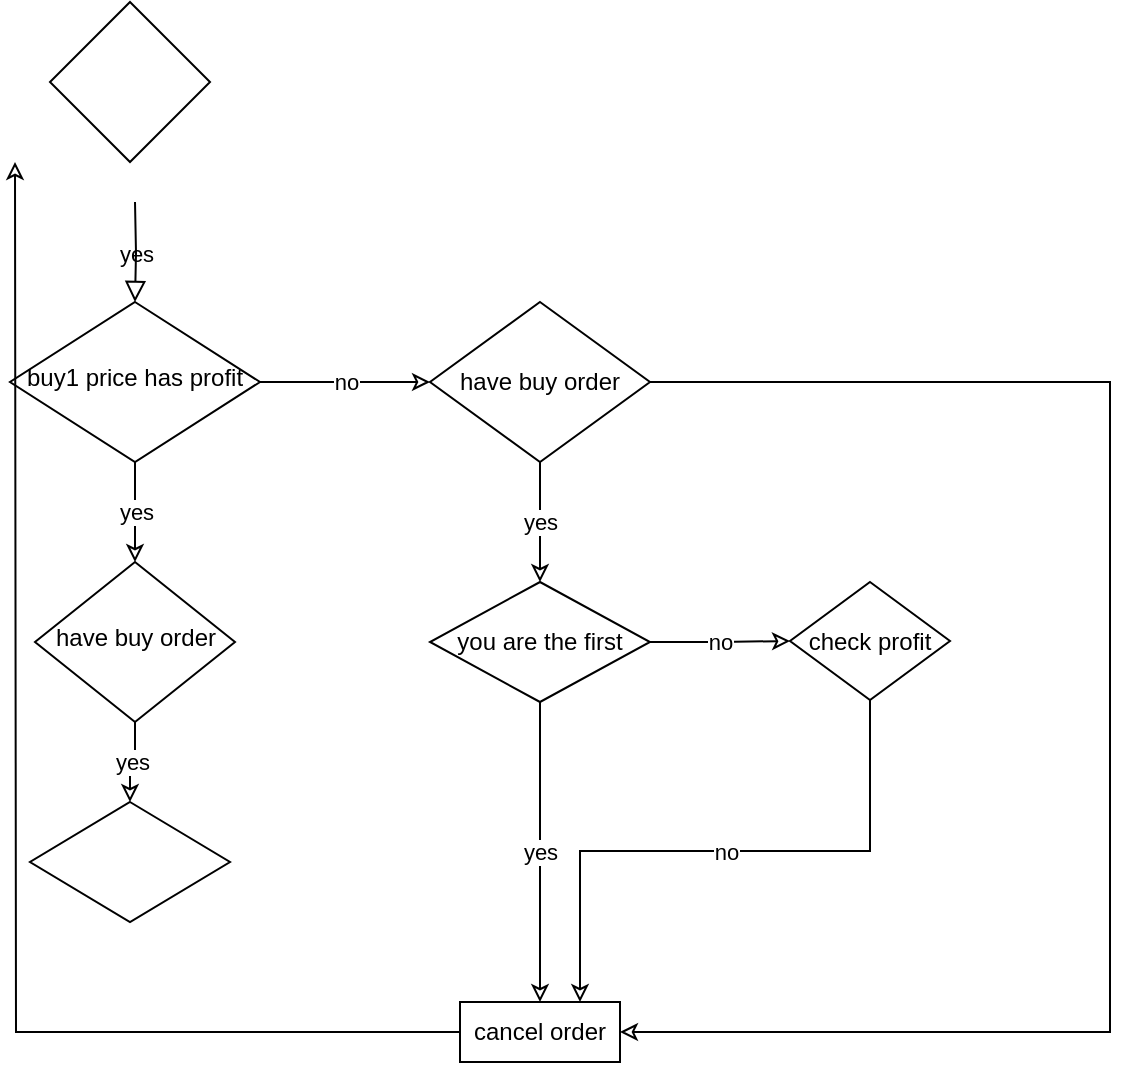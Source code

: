 <mxfile version="20.2.6" type="github" pages="3">
  <diagram id="C5RBs43oDa-KdzZeNtuy" name="Page-1">
    <mxGraphModel dx="1422" dy="762" grid="1" gridSize="10" guides="1" tooltips="1" connect="1" arrows="1" fold="1" page="1" pageScale="1" pageWidth="827" pageHeight="1169" math="0" shadow="0">
      <root>
        <mxCell id="WIyWlLk6GJQsqaUBKTNV-0" />
        <mxCell id="WIyWlLk6GJQsqaUBKTNV-1" parent="WIyWlLk6GJQsqaUBKTNV-0" />
        <mxCell id="WIyWlLk6GJQsqaUBKTNV-2" value="yes" style="rounded=0;html=1;jettySize=auto;orthogonalLoop=1;fontSize=11;endArrow=block;endFill=0;endSize=8;strokeWidth=1;shadow=0;labelBackgroundColor=none;edgeStyle=orthogonalEdgeStyle;" parent="WIyWlLk6GJQsqaUBKTNV-1" target="WIyWlLk6GJQsqaUBKTNV-6" edge="1">
          <mxGeometry relative="1" as="geometry">
            <mxPoint x="202.5" y="120" as="sourcePoint" />
          </mxGeometry>
        </mxCell>
        <mxCell id="tw2xTKaGi2x48P6zdcK0-10" value="no" style="rounded=0;orthogonalLoop=1;jettySize=auto;html=1;exitX=1;exitY=0.5;exitDx=0;exitDy=0;entryX=0;entryY=0.5;entryDx=0;entryDy=0;edgeStyle=orthogonalEdgeStyle;endFill=0;" parent="WIyWlLk6GJQsqaUBKTNV-1" source="WIyWlLk6GJQsqaUBKTNV-6" target="tw2xTKaGi2x48P6zdcK0-0" edge="1">
          <mxGeometry relative="1" as="geometry">
            <mxPoint x="320" y="210" as="targetPoint" />
          </mxGeometry>
        </mxCell>
        <mxCell id="tw2xTKaGi2x48P6zdcK0-20" value="yes" style="edgeStyle=orthogonalEdgeStyle;rounded=0;orthogonalLoop=1;jettySize=auto;html=1;exitX=0.5;exitY=1;exitDx=0;exitDy=0;entryX=0.5;entryY=0;entryDx=0;entryDy=0;endFill=0;" parent="WIyWlLk6GJQsqaUBKTNV-1" source="WIyWlLk6GJQsqaUBKTNV-6" target="WIyWlLk6GJQsqaUBKTNV-10" edge="1">
          <mxGeometry relative="1" as="geometry" />
        </mxCell>
        <mxCell id="WIyWlLk6GJQsqaUBKTNV-6" value="buy1 price has profit" style="rhombus;whiteSpace=wrap;html=1;shadow=0;fontFamily=Helvetica;fontSize=12;align=center;strokeWidth=1;spacing=6;spacingTop=-4;" parent="WIyWlLk6GJQsqaUBKTNV-1" vertex="1">
          <mxGeometry x="140" y="170" width="125" height="80" as="geometry" />
        </mxCell>
        <mxCell id="tw2xTKaGi2x48P6zdcK0-23" value="yes" style="edgeStyle=orthogonalEdgeStyle;rounded=0;orthogonalLoop=1;jettySize=auto;html=1;exitX=0.5;exitY=1;exitDx=0;exitDy=0;entryX=0.5;entryY=0;entryDx=0;entryDy=0;endFill=0;" parent="WIyWlLk6GJQsqaUBKTNV-1" source="WIyWlLk6GJQsqaUBKTNV-10" target="tw2xTKaGi2x48P6zdcK0-22" edge="1">
          <mxGeometry relative="1" as="geometry" />
        </mxCell>
        <mxCell id="WIyWlLk6GJQsqaUBKTNV-10" value="have buy order" style="rhombus;whiteSpace=wrap;html=1;shadow=0;fontFamily=Helvetica;fontSize=12;align=center;strokeWidth=1;spacing=6;spacingTop=-4;" parent="WIyWlLk6GJQsqaUBKTNV-1" vertex="1">
          <mxGeometry x="152.5" y="300" width="100" height="80" as="geometry" />
        </mxCell>
        <mxCell id="tw2xTKaGi2x48P6zdcK0-14" value="yes" style="edgeStyle=orthogonalEdgeStyle;rounded=0;orthogonalLoop=1;jettySize=auto;html=1;exitX=0.5;exitY=1;exitDx=0;exitDy=0;entryX=0.5;entryY=0;entryDx=0;entryDy=0;endFill=0;" parent="WIyWlLk6GJQsqaUBKTNV-1" source="tw2xTKaGi2x48P6zdcK0-0" target="tw2xTKaGi2x48P6zdcK0-13" edge="1">
          <mxGeometry relative="1" as="geometry" />
        </mxCell>
        <mxCell id="tw2xTKaGi2x48P6zdcK0-27" style="edgeStyle=orthogonalEdgeStyle;rounded=0;orthogonalLoop=1;jettySize=auto;html=1;exitX=1;exitY=0.5;exitDx=0;exitDy=0;entryX=1;entryY=0.5;entryDx=0;entryDy=0;endFill=0;" parent="WIyWlLk6GJQsqaUBKTNV-1" source="tw2xTKaGi2x48P6zdcK0-0" target="tw2xTKaGi2x48P6zdcK0-17" edge="1">
          <mxGeometry relative="1" as="geometry">
            <Array as="points">
              <mxPoint x="690" y="210" />
              <mxPoint x="690" y="535" />
            </Array>
          </mxGeometry>
        </mxCell>
        <mxCell id="tw2xTKaGi2x48P6zdcK0-0" value="have buy order" style="rhombus;whiteSpace=wrap;html=1;" parent="WIyWlLk6GJQsqaUBKTNV-1" vertex="1">
          <mxGeometry x="350" y="170" width="110" height="80" as="geometry" />
        </mxCell>
        <mxCell id="tw2xTKaGi2x48P6zdcK0-18" value="yes" style="edgeStyle=orthogonalEdgeStyle;rounded=0;orthogonalLoop=1;jettySize=auto;html=1;exitX=0.5;exitY=1;exitDx=0;exitDy=0;entryX=0.5;entryY=0;entryDx=0;entryDy=0;endFill=0;" parent="WIyWlLk6GJQsqaUBKTNV-1" source="tw2xTKaGi2x48P6zdcK0-13" target="tw2xTKaGi2x48P6zdcK0-17" edge="1">
          <mxGeometry relative="1" as="geometry" />
        </mxCell>
        <mxCell id="tw2xTKaGi2x48P6zdcK0-19" value="no" style="edgeStyle=orthogonalEdgeStyle;rounded=0;orthogonalLoop=1;jettySize=auto;html=1;exitX=1;exitY=0.5;exitDx=0;exitDy=0;entryX=0;entryY=0.5;entryDx=0;entryDy=0;endFill=0;" parent="WIyWlLk6GJQsqaUBKTNV-1" source="tw2xTKaGi2x48P6zdcK0-13" target="tw2xTKaGi2x48P6zdcK0-15" edge="1">
          <mxGeometry relative="1" as="geometry" />
        </mxCell>
        <mxCell id="tw2xTKaGi2x48P6zdcK0-13" value="you are the first" style="rhombus;whiteSpace=wrap;html=1;" parent="WIyWlLk6GJQsqaUBKTNV-1" vertex="1">
          <mxGeometry x="350" y="310" width="110" height="60" as="geometry" />
        </mxCell>
        <mxCell id="tw2xTKaGi2x48P6zdcK0-31" value="no" style="edgeStyle=orthogonalEdgeStyle;rounded=0;orthogonalLoop=1;jettySize=auto;html=1;exitX=0.5;exitY=1;exitDx=0;exitDy=0;entryX=0.75;entryY=0;entryDx=0;entryDy=0;endFill=0;" parent="WIyWlLk6GJQsqaUBKTNV-1" source="tw2xTKaGi2x48P6zdcK0-15" target="tw2xTKaGi2x48P6zdcK0-17" edge="1">
          <mxGeometry relative="1" as="geometry" />
        </mxCell>
        <mxCell id="tw2xTKaGi2x48P6zdcK0-15" value="check profit" style="rhombus;whiteSpace=wrap;html=1;" parent="WIyWlLk6GJQsqaUBKTNV-1" vertex="1">
          <mxGeometry x="530" y="310" width="80" height="59" as="geometry" />
        </mxCell>
        <mxCell id="tw2xTKaGi2x48P6zdcK0-29" style="edgeStyle=orthogonalEdgeStyle;rounded=0;orthogonalLoop=1;jettySize=auto;html=1;exitX=0;exitY=0.5;exitDx=0;exitDy=0;entryX=0;entryY=0.5;entryDx=0;entryDy=0;endFill=0;" parent="WIyWlLk6GJQsqaUBKTNV-1" source="tw2xTKaGi2x48P6zdcK0-17" edge="1">
          <mxGeometry relative="1" as="geometry">
            <mxPoint x="142.5" y="100" as="targetPoint" />
          </mxGeometry>
        </mxCell>
        <mxCell id="tw2xTKaGi2x48P6zdcK0-17" value="cancel order" style="rounded=0;whiteSpace=wrap;html=1;" parent="WIyWlLk6GJQsqaUBKTNV-1" vertex="1">
          <mxGeometry x="365" y="520" width="80" height="30" as="geometry" />
        </mxCell>
        <mxCell id="tw2xTKaGi2x48P6zdcK0-22" value="" style="rhombus;whiteSpace=wrap;html=1;" parent="WIyWlLk6GJQsqaUBKTNV-1" vertex="1">
          <mxGeometry x="150" y="420" width="100" height="60" as="geometry" />
        </mxCell>
        <mxCell id="tw2xTKaGi2x48P6zdcK0-33" value="" style="rhombus;whiteSpace=wrap;html=1;" parent="WIyWlLk6GJQsqaUBKTNV-1" vertex="1">
          <mxGeometry x="160" y="20" width="80" height="80" as="geometry" />
        </mxCell>
      </root>
    </mxGraphModel>
  </diagram>
  <diagram id="wUv5vs8tafjelER067C-" name="第 2 页">
    <mxGraphModel dx="981" dy="526" grid="1" gridSize="10" guides="1" tooltips="1" connect="1" arrows="1" fold="1" page="1" pageScale="1" pageWidth="827" pageHeight="1169" math="0" shadow="0">
      <root>
        <mxCell id="0" />
        <mxCell id="1" parent="0" />
        <mxCell id="pSIYBQQN993DUjzR50K6-4" value="yes" style="edgeStyle=orthogonalEdgeStyle;rounded=0;orthogonalLoop=1;jettySize=auto;html=1;exitX=0.5;exitY=1;exitDx=0;exitDy=0;entryX=0.5;entryY=0;entryDx=0;entryDy=0;endFill=0;" parent="1" source="pSIYBQQN993DUjzR50K6-1" target="pSIYBQQN993DUjzR50K6-2" edge="1">
          <mxGeometry relative="1" as="geometry" />
        </mxCell>
        <mxCell id="pSIYBQQN993DUjzR50K6-5" value="no" style="edgeStyle=orthogonalEdgeStyle;rounded=0;orthogonalLoop=1;jettySize=auto;html=1;exitX=1;exitY=0.5;exitDx=0;exitDy=0;entryX=0;entryY=0.5;entryDx=0;entryDy=0;endFill=0;" parent="1" source="pSIYBQQN993DUjzR50K6-1" target="pSIYBQQN993DUjzR50K6-3" edge="1">
          <mxGeometry relative="1" as="geometry" />
        </mxCell>
        <mxCell id="pSIYBQQN993DUjzR50K6-1" value="have buy order" style="rhombus;whiteSpace=wrap;html=1;" parent="1" vertex="1">
          <mxGeometry x="120" y="140" width="80" height="80" as="geometry" />
        </mxCell>
        <mxCell id="vU_3RdmE1CqUHUkZFL_s-10" value="yes" style="edgeStyle=orthogonalEdgeStyle;rounded=0;orthogonalLoop=1;jettySize=auto;html=1;exitX=0.5;exitY=1;exitDx=0;exitDy=0;entryX=0.5;entryY=0;entryDx=0;entryDy=0;endFill=0;" parent="1" source="pSIYBQQN993DUjzR50K6-2" target="vU_3RdmE1CqUHUkZFL_s-2" edge="1">
          <mxGeometry relative="1" as="geometry" />
        </mxCell>
        <mxCell id="F5pXr5OC6Cfdmg1xHvI2-13" value="no" style="edgeStyle=orthogonalEdgeStyle;rounded=0;orthogonalLoop=1;jettySize=auto;html=1;endFill=0;" parent="1" source="pSIYBQQN993DUjzR50K6-2" target="F5pXr5OC6Cfdmg1xHvI2-12" edge="1">
          <mxGeometry relative="1" as="geometry" />
        </mxCell>
        <mxCell id="pSIYBQQN993DUjzR50K6-2" value="you are the first" style="rhombus;whiteSpace=wrap;html=1;" parent="1" vertex="1">
          <mxGeometry x="120" y="290" width="80" height="80" as="geometry" />
        </mxCell>
        <mxCell id="vU_3RdmE1CqUHUkZFL_s-7" value="yes" style="edgeStyle=orthogonalEdgeStyle;rounded=0;orthogonalLoop=1;jettySize=auto;html=1;exitX=0.5;exitY=1;exitDx=0;exitDy=0;entryX=0.5;entryY=0;entryDx=0;entryDy=0;endFill=0;" parent="1" source="pSIYBQQN993DUjzR50K6-3" target="vU_3RdmE1CqUHUkZFL_s-6" edge="1">
          <mxGeometry relative="1" as="geometry">
            <Array as="points">
              <mxPoint x="323" y="250" />
              <mxPoint x="505" y="250" />
            </Array>
          </mxGeometry>
        </mxCell>
        <mxCell id="vU_3RdmE1CqUHUkZFL_s-9" value="no" style="edgeStyle=orthogonalEdgeStyle;rounded=0;orthogonalLoop=1;jettySize=auto;html=1;exitX=1;exitY=0.5;exitDx=0;exitDy=0;entryX=1;entryY=0.5;entryDx=0;entryDy=0;endFill=0;" parent="1" source="pSIYBQQN993DUjzR50K6-3" target="vU_3RdmE1CqUHUkZFL_s-8" edge="1">
          <mxGeometry x="-0.62" relative="1" as="geometry">
            <Array as="points">
              <mxPoint x="383" y="180" />
              <mxPoint x="383" y="705" />
            </Array>
            <mxPoint as="offset" />
          </mxGeometry>
        </mxCell>
        <mxCell id="pSIYBQQN993DUjzR50K6-3" value="buy1 have profit?" style="rhombus;whiteSpace=wrap;html=1;" parent="1" vertex="1">
          <mxGeometry x="283" y="140" width="80" height="80" as="geometry" />
        </mxCell>
        <mxCell id="F5pXr5OC6Cfdmg1xHvI2-1" value="yes" style="edgeStyle=orthogonalEdgeStyle;rounded=0;orthogonalLoop=1;jettySize=auto;html=1;exitX=0.5;exitY=1;exitDx=0;exitDy=0;endFill=0;" parent="1" source="vU_3RdmE1CqUHUkZFL_s-2" target="F5pXr5OC6Cfdmg1xHvI2-2" edge="1">
          <mxGeometry relative="1" as="geometry">
            <mxPoint x="160" y="560" as="targetPoint" />
          </mxGeometry>
        </mxCell>
        <mxCell id="F5pXr5OC6Cfdmg1xHvI2-15" value="no" style="edgeStyle=orthogonalEdgeStyle;rounded=0;orthogonalLoop=1;jettySize=auto;html=1;exitX=0;exitY=0.5;exitDx=0;exitDy=0;entryX=0;entryY=0.5;entryDx=0;entryDy=0;endFill=0;" parent="1" source="vU_3RdmE1CqUHUkZFL_s-2" target="F5pXr5OC6Cfdmg1xHvI2-6" edge="1">
          <mxGeometry relative="1" as="geometry" />
        </mxCell>
        <mxCell id="vU_3RdmE1CqUHUkZFL_s-2" value="have profit" style="rhombus;whiteSpace=wrap;html=1;" parent="1" vertex="1">
          <mxGeometry x="120" y="430" width="80" height="80" as="geometry" />
        </mxCell>
        <mxCell id="vU_3RdmE1CqUHUkZFL_s-6" value="buy" style="ellipse;whiteSpace=wrap;html=1;" parent="1" vertex="1">
          <mxGeometry x="470" y="690" width="70" height="30" as="geometry" />
        </mxCell>
        <mxCell id="vU_3RdmE1CqUHUkZFL_s-8" value="none" style="ellipse;whiteSpace=wrap;html=1;" parent="1" vertex="1">
          <mxGeometry x="285" y="690" width="70" height="30" as="geometry" />
        </mxCell>
        <mxCell id="F5pXr5OC6Cfdmg1xHvI2-7" value="yes" style="edgeStyle=orthogonalEdgeStyle;rounded=0;orthogonalLoop=1;jettySize=auto;html=1;endFill=0;" parent="1" source="F5pXr5OC6Cfdmg1xHvI2-2" target="F5pXr5OC6Cfdmg1xHvI2-6" edge="1">
          <mxGeometry relative="1" as="geometry" />
        </mxCell>
        <mxCell id="F5pXr5OC6Cfdmg1xHvI2-23" style="edgeStyle=orthogonalEdgeStyle;rounded=0;orthogonalLoop=1;jettySize=auto;html=1;exitX=1;exitY=0.5;exitDx=0;exitDy=0;entryX=0;entryY=0.5;entryDx=0;entryDy=0;endFill=0;" parent="1" source="F5pXr5OC6Cfdmg1xHvI2-2" target="vU_3RdmE1CqUHUkZFL_s-8" edge="1">
          <mxGeometry relative="1" as="geometry" />
        </mxCell>
        <mxCell id="F5pXr5OC6Cfdmg1xHvI2-2" value="too high" style="rhombus;whiteSpace=wrap;html=1;" parent="1" vertex="1">
          <mxGeometry x="120" y="560" width="80" height="80" as="geometry" />
        </mxCell>
        <mxCell id="F5pXr5OC6Cfdmg1xHvI2-6" value="cancel" style="ellipse;whiteSpace=wrap;html=1;" parent="1" vertex="1">
          <mxGeometry x="130" y="690" width="60" height="30" as="geometry" />
        </mxCell>
        <mxCell id="F5pXr5OC6Cfdmg1xHvI2-9" style="edgeStyle=orthogonalEdgeStyle;rounded=0;orthogonalLoop=1;jettySize=auto;html=1;exitX=1;exitY=1;exitDx=0;exitDy=0;entryX=1;entryY=1;entryDx=0;entryDy=0;endFill=0;" parent="1" source="pSIYBQQN993DUjzR50K6-3" target="pSIYBQQN993DUjzR50K6-3" edge="1">
          <mxGeometry relative="1" as="geometry" />
        </mxCell>
        <mxCell id="F5pXr5OC6Cfdmg1xHvI2-17" value="" style="edgeStyle=orthogonalEdgeStyle;rounded=0;orthogonalLoop=1;jettySize=auto;html=1;endFill=0;" parent="1" source="F5pXr5OC6Cfdmg1xHvI2-12" target="F5pXr5OC6Cfdmg1xHvI2-16" edge="1">
          <mxGeometry relative="1" as="geometry" />
        </mxCell>
        <mxCell id="F5pXr5OC6Cfdmg1xHvI2-21" value="no" style="edgeStyle=orthogonalEdgeStyle;rounded=0;orthogonalLoop=1;jettySize=auto;html=1;exitX=1;exitY=0.5;exitDx=0;exitDy=0;entryX=0.5;entryY=1;entryDx=0;entryDy=0;endFill=0;" parent="1" source="F5pXr5OC6Cfdmg1xHvI2-12" target="F5pXr5OC6Cfdmg1xHvI2-6" edge="1">
          <mxGeometry x="-0.307" relative="1" as="geometry">
            <Array as="points">
              <mxPoint x="420" y="330" />
              <mxPoint x="420" y="740" />
              <mxPoint x="160" y="740" />
            </Array>
            <mxPoint as="offset" />
          </mxGeometry>
        </mxCell>
        <mxCell id="F5pXr5OC6Cfdmg1xHvI2-12" value="check profit" style="rhombus;whiteSpace=wrap;html=1;" parent="1" vertex="1">
          <mxGeometry x="280" y="290" width="80" height="80" as="geometry" />
        </mxCell>
        <mxCell id="F5pXr5OC6Cfdmg1xHvI2-25" value="yes" style="edgeStyle=orthogonalEdgeStyle;rounded=0;orthogonalLoop=1;jettySize=auto;html=1;exitX=0.5;exitY=1;exitDx=0;exitDy=0;endFill=0;" parent="1" source="F5pXr5OC6Cfdmg1xHvI2-16" target="vU_3RdmE1CqUHUkZFL_s-8" edge="1">
          <mxGeometry relative="1" as="geometry" />
        </mxCell>
        <mxCell id="F5pXr5OC6Cfdmg1xHvI2-26" value="no" style="edgeStyle=orthogonalEdgeStyle;rounded=0;orthogonalLoop=1;jettySize=auto;html=1;exitX=0;exitY=0.5;exitDx=0;exitDy=0;entryX=1;entryY=0.5;entryDx=0;entryDy=0;endFill=0;" parent="1" source="F5pXr5OC6Cfdmg1xHvI2-16" target="F5pXr5OC6Cfdmg1xHvI2-6" edge="1">
          <mxGeometry relative="1" as="geometry">
            <Array as="points">
              <mxPoint x="220" y="490" />
              <mxPoint x="220" y="705" />
            </Array>
          </mxGeometry>
        </mxCell>
        <mxCell id="F5pXr5OC6Cfdmg1xHvI2-16" value="first is robot" style="rhombus;whiteSpace=wrap;html=1;" parent="1" vertex="1">
          <mxGeometry x="280" y="450" width="80" height="80" as="geometry" />
        </mxCell>
      </root>
    </mxGraphModel>
  </diagram>
  <diagram id="1kR5xKeDiLVytwUfgDEd" name="第 3 页">
    <mxGraphModel dx="2249" dy="706" grid="1" gridSize="10" guides="1" tooltips="1" connect="1" arrows="1" fold="1" page="1" pageScale="1" pageWidth="827" pageHeight="1169" math="0" shadow="0">
      <root>
        <mxCell id="0" />
        <mxCell id="1" parent="0" />
        <mxCell id="gJB-PX1qhQobbg1oXuIp-2" value="no" style="edgeStyle=orthogonalEdgeStyle;rounded=0;orthogonalLoop=1;jettySize=auto;html=1;" parent="1" source="MScPHgc1VL5yIIa4Qxv3-1" target="gJB-PX1qhQobbg1oXuIp-1" edge="1">
          <mxGeometry relative="1" as="geometry" />
        </mxCell>
        <mxCell id="FcPLqLRFQPQ4T6eW69eL-27" value="" style="edgeStyle=orthogonalEdgeStyle;rounded=0;orthogonalLoop=1;jettySize=auto;html=1;" parent="1" source="MScPHgc1VL5yIIa4Qxv3-1" target="FcPLqLRFQPQ4T6eW69eL-26" edge="1">
          <mxGeometry relative="1" as="geometry" />
        </mxCell>
        <mxCell id="MScPHgc1VL5yIIa4Qxv3-1" value="buy1 have profit" style="rhombus;whiteSpace=wrap;html=1;" parent="1" vertex="1">
          <mxGeometry x="100" y="30" width="140" height="80" as="geometry" />
        </mxCell>
        <mxCell id="8oVAxfE-oPyYzW_E5D3O-2" value="" style="edgeStyle=orthogonalEdgeStyle;rounded=0;orthogonalLoop=1;jettySize=auto;html=1;" parent="1" source="D6OuqQKp6KIRchrj-pLl-1" target="8oVAxfE-oPyYzW_E5D3O-1" edge="1">
          <mxGeometry relative="1" as="geometry" />
        </mxCell>
        <mxCell id="DwX6fdd4cRpPqMZIYU4L-2" value="yes" style="edgeStyle=orthogonalEdgeStyle;rounded=0;orthogonalLoop=1;jettySize=auto;html=1;" parent="1" source="D6OuqQKp6KIRchrj-pLl-1" target="DwX6fdd4cRpPqMZIYU4L-1" edge="1">
          <mxGeometry relative="1" as="geometry" />
        </mxCell>
        <mxCell id="D6OuqQKp6KIRchrj-pLl-1" value="are you first" style="rhombus;whiteSpace=wrap;html=1;" parent="1" vertex="1">
          <mxGeometry x="130" y="260" width="80" height="80" as="geometry" />
        </mxCell>
        <mxCell id="D6OuqQKp6KIRchrj-pLl-3" value="cancel" style="ellipse;whiteSpace=wrap;html=1;" parent="1" vertex="1">
          <mxGeometry x="670" y="670" width="120" height="60" as="geometry" />
        </mxCell>
        <mxCell id="D6OuqQKp6KIRchrj-pLl-5" value="none" style="ellipse;whiteSpace=wrap;html=1;" parent="1" vertex="1">
          <mxGeometry x="110" y="620" width="120" height="60" as="geometry" />
        </mxCell>
        <mxCell id="gJB-PX1qhQobbg1oXuIp-4" value="yes" style="edgeStyle=orthogonalEdgeStyle;rounded=0;orthogonalLoop=1;jettySize=auto;html=1;" parent="1" source="gJB-PX1qhQobbg1oXuIp-1" target="gJB-PX1qhQobbg1oXuIp-3" edge="1">
          <mxGeometry relative="1" as="geometry" />
        </mxCell>
        <mxCell id="FcPLqLRFQPQ4T6eW69eL-12" value="" style="edgeStyle=orthogonalEdgeStyle;rounded=0;orthogonalLoop=1;jettySize=auto;html=1;" parent="1" source="gJB-PX1qhQobbg1oXuIp-1" target="FcPLqLRFQPQ4T6eW69eL-11" edge="1">
          <mxGeometry relative="1" as="geometry" />
        </mxCell>
        <mxCell id="gJB-PX1qhQobbg1oXuIp-1" value="have buy order" style="rhombus;whiteSpace=wrap;html=1;" parent="1" vertex="1">
          <mxGeometry x="750" y="110" width="80" height="80" as="geometry" />
        </mxCell>
        <mxCell id="gJB-PX1qhQobbg1oXuIp-8" value="yes" style="edgeStyle=orthogonalEdgeStyle;rounded=0;orthogonalLoop=1;jettySize=auto;html=1;exitX=0.5;exitY=1;exitDx=0;exitDy=0;entryX=0.5;entryY=1;entryDx=0;entryDy=0;" parent="1" source="gJB-PX1qhQobbg1oXuIp-3" target="gJB-PX1qhQobbg1oXuIp-5" edge="1">
          <mxGeometry x="-0.395" relative="1" as="geometry">
            <Array as="points">
              <mxPoint x="790" y="500" />
              <mxPoint x="1241" y="500" />
            </Array>
            <mxPoint as="offset" />
          </mxGeometry>
        </mxCell>
        <mxCell id="gJB-PX1qhQobbg1oXuIp-9" value="no" style="edgeStyle=orthogonalEdgeStyle;rounded=0;orthogonalLoop=1;jettySize=auto;html=1;exitX=1;exitY=0.5;exitDx=0;exitDy=0;entryX=0.5;entryY=0;entryDx=0;entryDy=0;" parent="1" source="gJB-PX1qhQobbg1oXuIp-3" target="D6OuqQKp6KIRchrj-pLl-3" edge="1">
          <mxGeometry x="-0.87" relative="1" as="geometry">
            <Array as="points">
              <mxPoint x="730" y="320" />
              <mxPoint x="730" y="670" />
            </Array>
            <mxPoint as="offset" />
          </mxGeometry>
        </mxCell>
        <mxCell id="gJB-PX1qhQobbg1oXuIp-3" value="check self profit" style="rhombus;whiteSpace=wrap;html=1;" parent="1" vertex="1">
          <mxGeometry x="750" y="280" width="80" height="80" as="geometry" />
        </mxCell>
        <mxCell id="gJB-PX1qhQobbg1oXuIp-5" value="none" style="ellipse;whiteSpace=wrap;html=1;" parent="1" vertex="1">
          <mxGeometry x="1181" y="120" width="120" height="60" as="geometry" />
        </mxCell>
        <mxCell id="-8wbJHIVIojzusEAZ9oK-4" value="" style="edgeStyle=orthogonalEdgeStyle;rounded=0;orthogonalLoop=1;jettySize=auto;html=1;" parent="1" source="8oVAxfE-oPyYzW_E5D3O-1" target="-8wbJHIVIojzusEAZ9oK-3" edge="1">
          <mxGeometry relative="1" as="geometry" />
        </mxCell>
        <mxCell id="BlAruRMjfnXMmRTpqArn-1" value="no" style="edgeStyle=orthogonalEdgeStyle;rounded=0;orthogonalLoop=1;jettySize=auto;html=1;exitX=1;exitY=0.5;exitDx=0;exitDy=0;entryX=0.5;entryY=0;entryDx=0;entryDy=0;" parent="1" source="8oVAxfE-oPyYzW_E5D3O-1" target="-8wbJHIVIojzusEAZ9oK-6" edge="1">
          <mxGeometry x="-0.5" relative="1" as="geometry">
            <mxPoint as="offset" />
          </mxGeometry>
        </mxCell>
        <mxCell id="8oVAxfE-oPyYzW_E5D3O-1" value="first is robot" style="rhombus;whiteSpace=wrap;html=1;" parent="1" vertex="1">
          <mxGeometry x="280" y="260" width="80" height="80" as="geometry" />
        </mxCell>
        <mxCell id="-8wbJHIVIojzusEAZ9oK-1" value="buy" style="ellipse;whiteSpace=wrap;html=1;" parent="1" vertex="1">
          <mxGeometry x="420" y="610" width="120" height="60" as="geometry" />
        </mxCell>
        <mxCell id="-8wbJHIVIojzusEAZ9oK-7" value="no" style="edgeStyle=orthogonalEdgeStyle;rounded=0;orthogonalLoop=1;jettySize=auto;html=1;" parent="1" source="-8wbJHIVIojzusEAZ9oK-3" target="-8wbJHIVIojzusEAZ9oK-6" edge="1">
          <mxGeometry relative="1" as="geometry" />
        </mxCell>
        <mxCell id="BlAruRMjfnXMmRTpqArn-2" style="edgeStyle=orthogonalEdgeStyle;rounded=0;orthogonalLoop=1;jettySize=auto;html=1;exitX=0.5;exitY=1;exitDx=0;exitDy=0;entryX=1;entryY=0.5;entryDx=0;entryDy=0;" parent="1" source="-8wbJHIVIojzusEAZ9oK-3" target="D6OuqQKp6KIRchrj-pLl-5" edge="1">
          <mxGeometry relative="1" as="geometry" />
        </mxCell>
        <mxCell id="-8wbJHIVIojzusEAZ9oK-3" value="checked?" style="rhombus;whiteSpace=wrap;html=1;" parent="1" vertex="1">
          <mxGeometry x="280" y="420" width="80" height="80" as="geometry" />
        </mxCell>
        <mxCell id="-8wbJHIVIojzusEAZ9oK-10" value="no" style="edgeStyle=orthogonalEdgeStyle;rounded=0;orthogonalLoop=1;jettySize=auto;html=1;" parent="1" source="-8wbJHIVIojzusEAZ9oK-6" target="-8wbJHIVIojzusEAZ9oK-9" edge="1">
          <mxGeometry relative="1" as="geometry" />
        </mxCell>
        <mxCell id="-8wbJHIVIojzusEAZ9oK-13" value="yes" style="edgeStyle=orthogonalEdgeStyle;rounded=0;orthogonalLoop=1;jettySize=auto;html=1;exitX=0.5;exitY=1;exitDx=0;exitDy=0;entryX=0.5;entryY=0;entryDx=0;entryDy=0;" parent="1" source="-8wbJHIVIojzusEAZ9oK-6" target="-8wbJHIVIojzusEAZ9oK-1" edge="1">
          <mxGeometry relative="1" as="geometry" />
        </mxCell>
        <mxCell id="-8wbJHIVIojzusEAZ9oK-6" value="enouhmoney" style="rhombus;whiteSpace=wrap;html=1;" parent="1" vertex="1">
          <mxGeometry x="440" y="420" width="80" height="80" as="geometry" />
        </mxCell>
        <mxCell id="-8wbJHIVIojzusEAZ9oK-11" style="edgeStyle=orthogonalEdgeStyle;rounded=0;orthogonalLoop=1;jettySize=auto;html=1;exitX=0.5;exitY=1;exitDx=0;exitDy=0;entryX=0.5;entryY=0;entryDx=0;entryDy=0;" parent="1" source="-8wbJHIVIojzusEAZ9oK-9" target="D6OuqQKp6KIRchrj-pLl-3" edge="1">
          <mxGeometry relative="1" as="geometry">
            <mxPoint x="700" y="670" as="targetPoint" />
          </mxGeometry>
        </mxCell>
        <mxCell id="-8wbJHIVIojzusEAZ9oK-12" style="edgeStyle=orthogonalEdgeStyle;rounded=0;orthogonalLoop=1;jettySize=auto;html=1;exitX=1;exitY=0.5;exitDx=0;exitDy=0;entryX=0.5;entryY=1;entryDx=0;entryDy=0;" parent="1" source="-8wbJHIVIojzusEAZ9oK-9" target="gJB-PX1qhQobbg1oXuIp-5" edge="1">
          <mxGeometry relative="1" as="geometry">
            <Array as="points">
              <mxPoint x="680" y="480" />
              <mxPoint x="1241" y="480" />
            </Array>
          </mxGeometry>
        </mxCell>
        <mxCell id="-8wbJHIVIojzusEAZ9oK-9" value="habe buy order" style="rhombus;whiteSpace=wrap;html=1;" parent="1" vertex="1">
          <mxGeometry x="600" y="420" width="80" height="80" as="geometry" />
        </mxCell>
        <mxCell id="DwX6fdd4cRpPqMZIYU4L-4" value="yes" style="edgeStyle=orthogonalEdgeStyle;rounded=0;orthogonalLoop=1;jettySize=auto;html=1;" parent="1" source="DwX6fdd4cRpPqMZIYU4L-1" target="DwX6fdd4cRpPqMZIYU4L-3" edge="1">
          <mxGeometry relative="1" as="geometry" />
        </mxCell>
        <mxCell id="DwX6fdd4cRpPqMZIYU4L-7" value="no" style="edgeStyle=orthogonalEdgeStyle;rounded=0;orthogonalLoop=1;jettySize=auto;html=1;exitX=1;exitY=0.5;exitDx=0;exitDy=0;entryX=0.5;entryY=0;entryDx=0;entryDy=0;" parent="1" source="DwX6fdd4cRpPqMZIYU4L-1" target="D6OuqQKp6KIRchrj-pLl-5" edge="1">
          <mxGeometry x="-0.569" relative="1" as="geometry">
            <Array as="points">
              <mxPoint x="230" y="445" />
              <mxPoint x="230" y="590" />
              <mxPoint x="170" y="590" />
            </Array>
            <mxPoint as="offset" />
          </mxGeometry>
        </mxCell>
        <mxCell id="DwX6fdd4cRpPqMZIYU4L-1" value="first is too high" style="rhombus;whiteSpace=wrap;html=1;" parent="1" vertex="1">
          <mxGeometry x="130" y="420" width="80" height="50" as="geometry" />
        </mxCell>
        <mxCell id="DwX6fdd4cRpPqMZIYU4L-5" value="no" style="edgeStyle=orthogonalEdgeStyle;rounded=0;orthogonalLoop=1;jettySize=auto;html=1;exitX=1;exitY=0.5;exitDx=0;exitDy=0;entryX=0.5;entryY=0;entryDx=0;entryDy=0;" parent="1" source="DwX6fdd4cRpPqMZIYU4L-3" target="D6OuqQKp6KIRchrj-pLl-5" edge="1">
          <mxGeometry x="-0.9" relative="1" as="geometry">
            <Array as="points">
              <mxPoint x="230" y="540" />
              <mxPoint x="230" y="590" />
              <mxPoint x="170" y="590" />
            </Array>
            <mxPoint as="offset" />
          </mxGeometry>
        </mxCell>
        <mxCell id="DwX6fdd4cRpPqMZIYU4L-8" style="edgeStyle=orthogonalEdgeStyle;rounded=0;orthogonalLoop=1;jettySize=auto;html=1;exitX=0.5;exitY=1;exitDx=0;exitDy=0;entryX=0;entryY=0.5;entryDx=0;entryDy=0;" parent="1" source="DwX6fdd4cRpPqMZIYU4L-3" target="D6OuqQKp6KIRchrj-pLl-3" edge="1">
          <mxGeometry relative="1" as="geometry">
            <Array as="points">
              <mxPoint x="90" y="560" />
              <mxPoint x="90" y="700" />
            </Array>
          </mxGeometry>
        </mxCell>
        <mxCell id="DwX6fdd4cRpPqMZIYU4L-3" value="checked" style="rhombus;whiteSpace=wrap;html=1;" parent="1" vertex="1">
          <mxGeometry x="130" y="520" width="80" height="40" as="geometry" />
        </mxCell>
        <mxCell id="FcPLqLRFQPQ4T6eW69eL-5" style="edgeStyle=orthogonalEdgeStyle;rounded=0;orthogonalLoop=1;jettySize=auto;html=1;exitX=1;exitY=0.5;exitDx=0;exitDy=0;entryX=0;entryY=0.5;entryDx=0;entryDy=0;" parent="1" source="FcPLqLRFQPQ4T6eW69eL-1" target="gJB-PX1qhQobbg1oXuIp-5" edge="1">
          <mxGeometry relative="1" as="geometry" />
        </mxCell>
        <mxCell id="FcPLqLRFQPQ4T6eW69eL-10" style="edgeStyle=orthogonalEdgeStyle;rounded=0;orthogonalLoop=1;jettySize=auto;html=1;exitX=0.5;exitY=1;exitDx=0;exitDy=0;entryX=0.5;entryY=0;entryDx=0;entryDy=0;" parent="1" source="FcPLqLRFQPQ4T6eW69eL-1" target="FcPLqLRFQPQ4T6eW69eL-6" edge="1">
          <mxGeometry relative="1" as="geometry" />
        </mxCell>
        <mxCell id="FcPLqLRFQPQ4T6eW69eL-1" value="yyWWW&amp;gt;50000" style="rhombus;whiteSpace=wrap;html=1;" parent="1" vertex="1">
          <mxGeometry x="1030" y="110" width="100" height="80" as="geometry" />
        </mxCell>
        <mxCell id="FcPLqLRFQPQ4T6eW69eL-20" value="" style="edgeStyle=orthogonalEdgeStyle;rounded=0;orthogonalLoop=1;jettySize=auto;html=1;" parent="1" source="FcPLqLRFQPQ4T6eW69eL-6" target="FcPLqLRFQPQ4T6eW69eL-19" edge="1">
          <mxGeometry relative="1" as="geometry" />
        </mxCell>
        <mxCell id="FcPLqLRFQPQ4T6eW69eL-22" value="" style="edgeStyle=orthogonalEdgeStyle;rounded=0;orthogonalLoop=1;jettySize=auto;html=1;" parent="1" source="FcPLqLRFQPQ4T6eW69eL-6" target="FcPLqLRFQPQ4T6eW69eL-21" edge="1">
          <mxGeometry relative="1" as="geometry" />
        </mxCell>
        <mxCell id="FcPLqLRFQPQ4T6eW69eL-6" value="blue" style="rhombus;whiteSpace=wrap;html=1;" parent="1" vertex="1">
          <mxGeometry x="1040" y="260" width="80" height="70" as="geometry" />
        </mxCell>
        <mxCell id="FcPLqLRFQPQ4T6eW69eL-13" style="edgeStyle=orthogonalEdgeStyle;rounded=0;orthogonalLoop=1;jettySize=auto;html=1;exitX=1;exitY=0.5;exitDx=0;exitDy=0;entryX=0;entryY=0.5;entryDx=0;entryDy=0;" parent="1" source="FcPLqLRFQPQ4T6eW69eL-11" target="FcPLqLRFQPQ4T6eW69eL-1" edge="1">
          <mxGeometry relative="1" as="geometry" />
        </mxCell>
        <mxCell id="FcPLqLRFQPQ4T6eW69eL-15" value="" style="edgeStyle=orthogonalEdgeStyle;rounded=0;orthogonalLoop=1;jettySize=auto;html=1;" parent="1" source="FcPLqLRFQPQ4T6eW69eL-11" target="FcPLqLRFQPQ4T6eW69eL-14" edge="1">
          <mxGeometry relative="1" as="geometry" />
        </mxCell>
        <mxCell id="FcPLqLRFQPQ4T6eW69eL-11" value="havesell order" style="rhombus;whiteSpace=wrap;html=1;" parent="1" vertex="1">
          <mxGeometry x="870" y="110" width="120" height="80" as="geometry" />
        </mxCell>
        <mxCell id="FcPLqLRFQPQ4T6eW69eL-17" style="edgeStyle=orthogonalEdgeStyle;rounded=0;orthogonalLoop=1;jettySize=auto;html=1;exitX=0.5;exitY=1;exitDx=0;exitDy=0;entryX=0.5;entryY=1;entryDx=0;entryDy=0;" parent="1" source="FcPLqLRFQPQ4T6eW69eL-14" target="gJB-PX1qhQobbg1oXuIp-5" edge="1">
          <mxGeometry relative="1" as="geometry">
            <Array as="points">
              <mxPoint x="930" y="460" />
              <mxPoint x="1241" y="460" />
            </Array>
          </mxGeometry>
        </mxCell>
        <mxCell id="FcPLqLRFQPQ4T6eW69eL-18" style="edgeStyle=orthogonalEdgeStyle;rounded=0;orthogonalLoop=1;jettySize=auto;html=1;exitX=1;exitY=0.5;exitDx=0;exitDy=0;entryX=1;entryY=0.5;entryDx=0;entryDy=0;" parent="1" source="FcPLqLRFQPQ4T6eW69eL-14" target="D6OuqQKp6KIRchrj-pLl-3" edge="1">
          <mxGeometry relative="1" as="geometry" />
        </mxCell>
        <mxCell id="FcPLqLRFQPQ4T6eW69eL-14" value="first seller" style="rhombus;whiteSpace=wrap;html=1;" parent="1" vertex="1">
          <mxGeometry x="890" y="240" width="80" height="60" as="geometry" />
        </mxCell>
        <mxCell id="FcPLqLRFQPQ4T6eW69eL-19" value="sell as seller" style="ellipse;whiteSpace=wrap;html=1;" parent="1" vertex="1">
          <mxGeometry x="1020" y="380" width="80" height="60" as="geometry" />
        </mxCell>
        <mxCell id="FcPLqLRFQPQ4T6eW69eL-24" value="" style="edgeStyle=orthogonalEdgeStyle;rounded=0;orthogonalLoop=1;jettySize=auto;html=1;" parent="1" source="FcPLqLRFQPQ4T6eW69eL-21" target="FcPLqLRFQPQ4T6eW69eL-23" edge="1">
          <mxGeometry relative="1" as="geometry" />
        </mxCell>
        <mxCell id="FcPLqLRFQPQ4T6eW69eL-25" style="edgeStyle=orthogonalEdgeStyle;rounded=0;orthogonalLoop=1;jettySize=auto;html=1;exitX=1;exitY=0.5;exitDx=0;exitDy=0;entryX=0.5;entryY=1;entryDx=0;entryDy=0;" parent="1" source="FcPLqLRFQPQ4T6eW69eL-21" target="gJB-PX1qhQobbg1oXuIp-5" edge="1">
          <mxGeometry relative="1" as="geometry" />
        </mxCell>
        <mxCell id="FcPLqLRFQPQ4T6eW69eL-21" value="red" style="rhombus;whiteSpace=wrap;html=1;" parent="1" vertex="1">
          <mxGeometry x="1150" y="267.5" width="60" height="55" as="geometry" />
        </mxCell>
        <mxCell id="FcPLqLRFQPQ4T6eW69eL-23" value="sell as buyer" style="ellipse;whiteSpace=wrap;html=1;" parent="1" vertex="1">
          <mxGeometry x="1121" y="380" width="89" height="60" as="geometry" />
        </mxCell>
        <mxCell id="FcPLqLRFQPQ4T6eW69eL-28" style="edgeStyle=orthogonalEdgeStyle;rounded=0;orthogonalLoop=1;jettySize=auto;html=1;exitX=1;exitY=0.5;exitDx=0;exitDy=0;entryX=0.5;entryY=0;entryDx=0;entryDy=0;" parent="1" source="FcPLqLRFQPQ4T6eW69eL-26" target="D6OuqQKp6KIRchrj-pLl-1" edge="1">
          <mxGeometry relative="1" as="geometry" />
        </mxCell>
        <mxCell id="FcPLqLRFQPQ4T6eW69eL-33" style="edgeStyle=orthogonalEdgeStyle;rounded=0;orthogonalLoop=1;jettySize=auto;html=1;exitX=0.5;exitY=1;exitDx=0;exitDy=0;entryX=1;entryY=0.5;entryDx=0;entryDy=0;" parent="1" source="FcPLqLRFQPQ4T6eW69eL-26" target="FcPLqLRFQPQ4T6eW69eL-31" edge="1">
          <mxGeometry relative="1" as="geometry">
            <Array as="points">
              <mxPoint x="100" y="210" />
              <mxPoint x="100" y="170" />
            </Array>
          </mxGeometry>
        </mxCell>
        <mxCell id="FcPLqLRFQPQ4T6eW69eL-26" value="have sell order" style="rhombus;whiteSpace=wrap;html=1;" parent="1" vertex="1">
          <mxGeometry x="130" y="130" width="80" height="80" as="geometry" />
        </mxCell>
        <mxCell id="FcPLqLRFQPQ4T6eW69eL-30" style="edgeStyle=orthogonalEdgeStyle;rounded=0;orthogonalLoop=1;jettySize=auto;html=1;exitX=0.5;exitY=1;exitDx=0;exitDy=0;" parent="1" source="FcPLqLRFQPQ4T6eW69eL-26" target="FcPLqLRFQPQ4T6eW69eL-26" edge="1">
          <mxGeometry relative="1" as="geometry" />
        </mxCell>
        <mxCell id="FcPLqLRFQPQ4T6eW69eL-31" value="cancel" style="ellipse;whiteSpace=wrap;html=1;" parent="1" vertex="1">
          <mxGeometry x="-50" y="140" width="120" height="60" as="geometry" />
        </mxCell>
      </root>
    </mxGraphModel>
  </diagram>
</mxfile>
